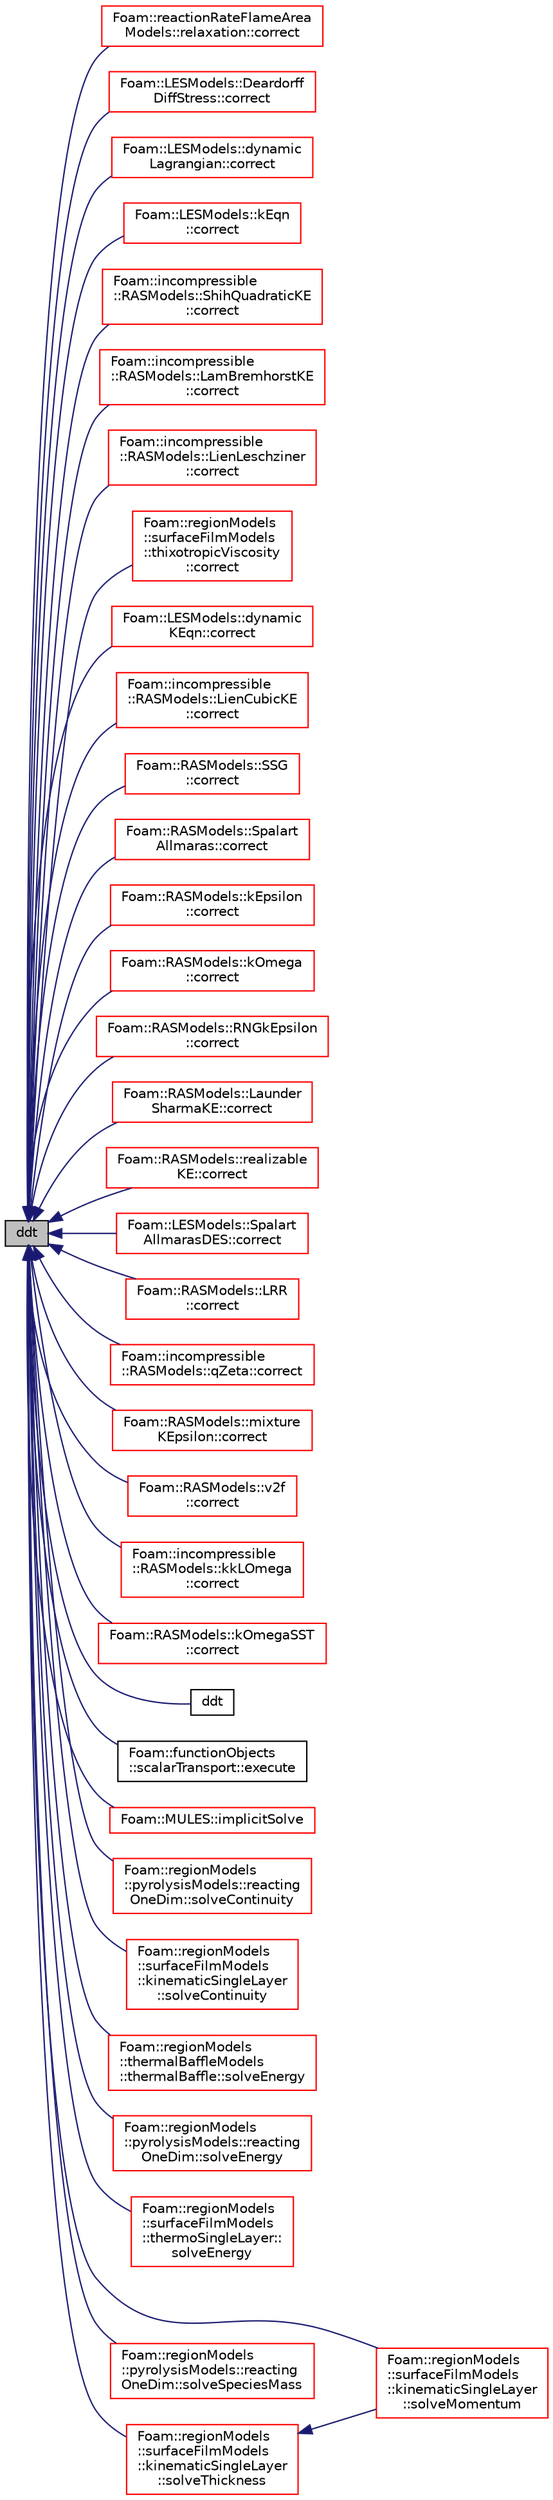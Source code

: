 digraph "ddt"
{
  bgcolor="transparent";
  edge [fontname="Helvetica",fontsize="10",labelfontname="Helvetica",labelfontsize="10"];
  node [fontname="Helvetica",fontsize="10",shape=record];
  rankdir="LR";
  Node1 [label="ddt",height=0.2,width=0.4,color="black", fillcolor="grey75", style="filled", fontcolor="black"];
  Node1 -> Node2 [dir="back",color="midnightblue",fontsize="10",style="solid",fontname="Helvetica"];
  Node2 [label="Foam::reactionRateFlameArea\lModels::relaxation::correct",height=0.2,width=0.4,color="red",URL="$a02215.html#a38695208e96682bfdee39fa08168ea94",tooltip="Correct omega. "];
  Node1 -> Node3 [dir="back",color="midnightblue",fontsize="10",style="solid",fontname="Helvetica"];
  Node3 [label="Foam::LESModels::Deardorff\lDiffStress::correct",height=0.2,width=0.4,color="red",URL="$a00511.html#a3ae44b28050c3aa494c1d8e18cf618c1",tooltip="Correct sub-grid stress, eddy-Viscosity and related properties. "];
  Node1 -> Node4 [dir="back",color="midnightblue",fontsize="10",style="solid",fontname="Helvetica"];
  Node4 [label="Foam::LESModels::dynamic\lLagrangian::correct",height=0.2,width=0.4,color="red",URL="$a00614.html#a3ae44b28050c3aa494c1d8e18cf618c1",tooltip="Correct Eddy-Viscosity and related properties. "];
  Node1 -> Node5 [dir="back",color="midnightblue",fontsize="10",style="solid",fontname="Helvetica"];
  Node5 [label="Foam::LESModels::kEqn\l::correct",height=0.2,width=0.4,color="red",URL="$a01256.html#a3ae44b28050c3aa494c1d8e18cf618c1",tooltip="Correct eddy-Viscosity and related properties. "];
  Node1 -> Node6 [dir="back",color="midnightblue",fontsize="10",style="solid",fontname="Helvetica"];
  Node6 [label="Foam::incompressible\l::RASModels::ShihQuadraticKE\l::correct",height=0.2,width=0.4,color="red",URL="$a02371.html#a3ae44b28050c3aa494c1d8e18cf618c1",tooltip="Solve the turbulence equations and correct the turbulence viscosity. "];
  Node1 -> Node7 [dir="back",color="midnightblue",fontsize="10",style="solid",fontname="Helvetica"];
  Node7 [label="Foam::incompressible\l::RASModels::LamBremhorstKE\l::correct",height=0.2,width=0.4,color="red",URL="$a01292.html#a3ae44b28050c3aa494c1d8e18cf618c1",tooltip="Solve the turbulence equations and correct the turbulence viscosity. "];
  Node1 -> Node8 [dir="back",color="midnightblue",fontsize="10",style="solid",fontname="Helvetica"];
  Node8 [label="Foam::incompressible\l::RASModels::LienLeschziner\l::correct",height=0.2,width=0.4,color="red",URL="$a01341.html#a3ae44b28050c3aa494c1d8e18cf618c1",tooltip="Solve the turbulence equations and correct the turbulence viscosity. "];
  Node1 -> Node9 [dir="back",color="midnightblue",fontsize="10",style="solid",fontname="Helvetica"];
  Node9 [label="Foam::regionModels\l::surfaceFilmModels\l::thixotropicViscosity\l::correct",height=0.2,width=0.4,color="red",URL="$a02695.html#a2e639533765b4cde1bd3d0f0c528aa6c",tooltip="Correct. "];
  Node1 -> Node10 [dir="back",color="midnightblue",fontsize="10",style="solid",fontname="Helvetica"];
  Node10 [label="Foam::LESModels::dynamic\lKEqn::correct",height=0.2,width=0.4,color="red",URL="$a00613.html#a3ae44b28050c3aa494c1d8e18cf618c1",tooltip="Correct Eddy-Viscosity and related properties. "];
  Node1 -> Node11 [dir="back",color="midnightblue",fontsize="10",style="solid",fontname="Helvetica"];
  Node11 [label="Foam::incompressible\l::RASModels::LienCubicKE\l::correct",height=0.2,width=0.4,color="red",URL="$a01340.html#a3ae44b28050c3aa494c1d8e18cf618c1",tooltip="Solve the turbulence equations and correct the turbulence viscosity. "];
  Node1 -> Node12 [dir="back",color="midnightblue",fontsize="10",style="solid",fontname="Helvetica"];
  Node12 [label="Foam::RASModels::SSG\l::correct",height=0.2,width=0.4,color="red",URL="$a02509.html#a3ae44b28050c3aa494c1d8e18cf618c1",tooltip="Solve the turbulence equations and correct eddy-Viscosity and. "];
  Node1 -> Node13 [dir="back",color="midnightblue",fontsize="10",style="solid",fontname="Helvetica"];
  Node13 [label="Foam::RASModels::Spalart\lAllmaras::correct",height=0.2,width=0.4,color="red",URL="$a02469.html#a3ae44b28050c3aa494c1d8e18cf618c1",tooltip="Solve the turbulence equations and correct the turbulence viscosity. "];
  Node1 -> Node14 [dir="back",color="midnightblue",fontsize="10",style="solid",fontname="Helvetica"];
  Node14 [label="Foam::RASModels::kEpsilon\l::correct",height=0.2,width=0.4,color="red",URL="$a01255.html#a3ae44b28050c3aa494c1d8e18cf618c1",tooltip="Solve the turbulence equations and correct the turbulence viscosity. "];
  Node1 -> Node15 [dir="back",color="midnightblue",fontsize="10",style="solid",fontname="Helvetica"];
  Node15 [label="Foam::RASModels::kOmega\l::correct",height=0.2,width=0.4,color="red",URL="$a01272.html#a3ae44b28050c3aa494c1d8e18cf618c1",tooltip="Solve the turbulence equations and correct the turbulence viscosity. "];
  Node1 -> Node16 [dir="back",color="midnightblue",fontsize="10",style="solid",fontname="Helvetica"];
  Node16 [label="Foam::RASModels::RNGkEpsilon\l::correct",height=0.2,width=0.4,color="red",URL="$a02276.html#a3ae44b28050c3aa494c1d8e18cf618c1",tooltip="Solve the turbulence equations and correct the turbulence viscosity. "];
  Node1 -> Node17 [dir="back",color="midnightblue",fontsize="10",style="solid",fontname="Helvetica"];
  Node17 [label="Foam::RASModels::Launder\lSharmaKE::correct",height=0.2,width=0.4,color="red",URL="$a01302.html#a3ae44b28050c3aa494c1d8e18cf618c1",tooltip="Solve the turbulence equations and correct the turbulence viscosity. "];
  Node1 -> Node18 [dir="back",color="midnightblue",fontsize="10",style="solid",fontname="Helvetica"];
  Node18 [label="Foam::RASModels::realizable\lKE::correct",height=0.2,width=0.4,color="red",URL="$a02157.html#a3ae44b28050c3aa494c1d8e18cf618c1",tooltip="Solve the turbulence equations and correct the turbulence viscosity. "];
  Node1 -> Node19 [dir="back",color="midnightblue",fontsize="10",style="solid",fontname="Helvetica"];
  Node19 [label="Foam::LESModels::Spalart\lAllmarasDES::correct",height=0.2,width=0.4,color="red",URL="$a02471.html#a3ae44b28050c3aa494c1d8e18cf618c1",tooltip="Correct nuTilda and related properties. "];
  Node1 -> Node20 [dir="back",color="midnightblue",fontsize="10",style="solid",fontname="Helvetica"];
  Node20 [label="Foam::RASModels::LRR\l::correct",height=0.2,width=0.4,color="red",URL="$a01418.html#a3ae44b28050c3aa494c1d8e18cf618c1",tooltip="Solve the turbulence equations and correct eddy-Viscosity and. "];
  Node1 -> Node21 [dir="back",color="midnightblue",fontsize="10",style="solid",fontname="Helvetica"];
  Node21 [label="Foam::incompressible\l::RASModels::qZeta::correct",height=0.2,width=0.4,color="red",URL="$a02112.html#a3ae44b28050c3aa494c1d8e18cf618c1",tooltip="Solve the turbulence equations and correct the turbulence viscosity. "];
  Node1 -> Node22 [dir="back",color="midnightblue",fontsize="10",style="solid",fontname="Helvetica"];
  Node22 [label="Foam::RASModels::mixture\lKEpsilon::correct",height=0.2,width=0.4,color="red",URL="$a01559.html#a3ae44b28050c3aa494c1d8e18cf618c1",tooltip="Solve the turbulence equations and correct the turbulence viscosity. "];
  Node1 -> Node23 [dir="back",color="midnightblue",fontsize="10",style="solid",fontname="Helvetica"];
  Node23 [label="Foam::RASModels::v2f\l::correct",height=0.2,width=0.4,color="red",URL="$a02890.html#a3ae44b28050c3aa494c1d8e18cf618c1",tooltip="Solve the turbulence equations and correct the turbulence viscosity. "];
  Node1 -> Node24 [dir="back",color="midnightblue",fontsize="10",style="solid",fontname="Helvetica"];
  Node24 [label="Foam::incompressible\l::RASModels::kkLOmega\l::correct",height=0.2,width=0.4,color="red",URL="$a01269.html#a3ae44b28050c3aa494c1d8e18cf618c1",tooltip="Solve the turbulence equations and correct the turbulence viscosity. "];
  Node1 -> Node25 [dir="back",color="midnightblue",fontsize="10",style="solid",fontname="Helvetica"];
  Node25 [label="Foam::RASModels::kOmegaSST\l::correct",height=0.2,width=0.4,color="red",URL="$a01273.html#a3ae44b28050c3aa494c1d8e18cf618c1",tooltip="Solve the turbulence equations and correct the turbulence viscosity. "];
  Node1 -> Node26 [dir="back",color="midnightblue",fontsize="10",style="solid",fontname="Helvetica"];
  Node26 [label="ddt",height=0.2,width=0.4,color="black",URL="$a10973.html#a8b222e3b66cf7bd9e4f3c8602962a438"];
  Node1 -> Node27 [dir="back",color="midnightblue",fontsize="10",style="solid",fontname="Helvetica"];
  Node27 [label="Foam::functionObjects\l::scalarTransport::execute",height=0.2,width=0.4,color="black",URL="$a02320.html#ac7366682f728350b2ed2c67e9aa68f3e",tooltip="Calculate the scalarTransport. "];
  Node1 -> Node28 [dir="back",color="midnightblue",fontsize="10",style="solid",fontname="Helvetica"];
  Node28 [label="Foam::MULES::implicitSolve",height=0.2,width=0.4,color="red",URL="$a10996.html#af3ebc5af31512182ee43a56e994f4aaf"];
  Node1 -> Node29 [dir="back",color="midnightblue",fontsize="10",style="solid",fontname="Helvetica"];
  Node29 [label="Foam::regionModels\l::pyrolysisModels::reacting\lOneDim::solveContinuity",height=0.2,width=0.4,color="red",URL="$a02147.html#a1a4c7f06441e29b9703723dfd2e5976d",tooltip="Solve continuity equation. "];
  Node1 -> Node30 [dir="back",color="midnightblue",fontsize="10",style="solid",fontname="Helvetica"];
  Node30 [label="Foam::regionModels\l::surfaceFilmModels\l::kinematicSingleLayer\l::solveContinuity",height=0.2,width=0.4,color="red",URL="$a01266.html#a1a4c7f06441e29b9703723dfd2e5976d",tooltip="Solve continuity equation. "];
  Node1 -> Node31 [dir="back",color="midnightblue",fontsize="10",style="solid",fontname="Helvetica"];
  Node31 [label="Foam::regionModels\l::thermalBaffleModels\l::thermalBaffle::solveEnergy",height=0.2,width=0.4,color="red",URL="$a02670.html#a533e6e7fb2c00cd976a89d545355000c",tooltip="Solve energy equation. "];
  Node1 -> Node32 [dir="back",color="midnightblue",fontsize="10",style="solid",fontname="Helvetica"];
  Node32 [label="Foam::regionModels\l::pyrolysisModels::reacting\lOneDim::solveEnergy",height=0.2,width=0.4,color="red",URL="$a02147.html#a533e6e7fb2c00cd976a89d545355000c",tooltip="Solve energy. "];
  Node1 -> Node33 [dir="back",color="midnightblue",fontsize="10",style="solid",fontname="Helvetica"];
  Node33 [label="Foam::regionModels\l::surfaceFilmModels\l::thermoSingleLayer::\lsolveEnergy",height=0.2,width=0.4,color="red",URL="$a02691.html#a533e6e7fb2c00cd976a89d545355000c",tooltip="Solve energy equation. "];
  Node1 -> Node34 [dir="back",color="midnightblue",fontsize="10",style="solid",fontname="Helvetica"];
  Node34 [label="Foam::regionModels\l::surfaceFilmModels\l::kinematicSingleLayer\l::solveMomentum",height=0.2,width=0.4,color="red",URL="$a01266.html#aaba5d5ef7ac2693c87b0b31a7605f178",tooltip="Solve for film velocity. "];
  Node1 -> Node35 [dir="back",color="midnightblue",fontsize="10",style="solid",fontname="Helvetica"];
  Node35 [label="Foam::regionModels\l::pyrolysisModels::reacting\lOneDim::solveSpeciesMass",height=0.2,width=0.4,color="red",URL="$a02147.html#a11a62c12f16dc6c9ed50053f4b66d9a1",tooltip="Solve solid species mass conservation. "];
  Node1 -> Node36 [dir="back",color="midnightblue",fontsize="10",style="solid",fontname="Helvetica"];
  Node36 [label="Foam::regionModels\l::surfaceFilmModels\l::kinematicSingleLayer\l::solveThickness",height=0.2,width=0.4,color="red",URL="$a01266.html#a38ccae6e6751502d71d2490fca96a516",tooltip="Solve coupled velocity-thickness equations. "];
  Node36 -> Node34 [dir="back",color="midnightblue",fontsize="10",style="solid",fontname="Helvetica"];
}
